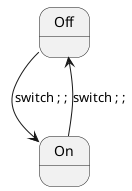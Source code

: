 @startuml
state "Off" as off
state "On" as on
off --> on : switch ; ; 
on --> off : switch ; ; 
@enduml